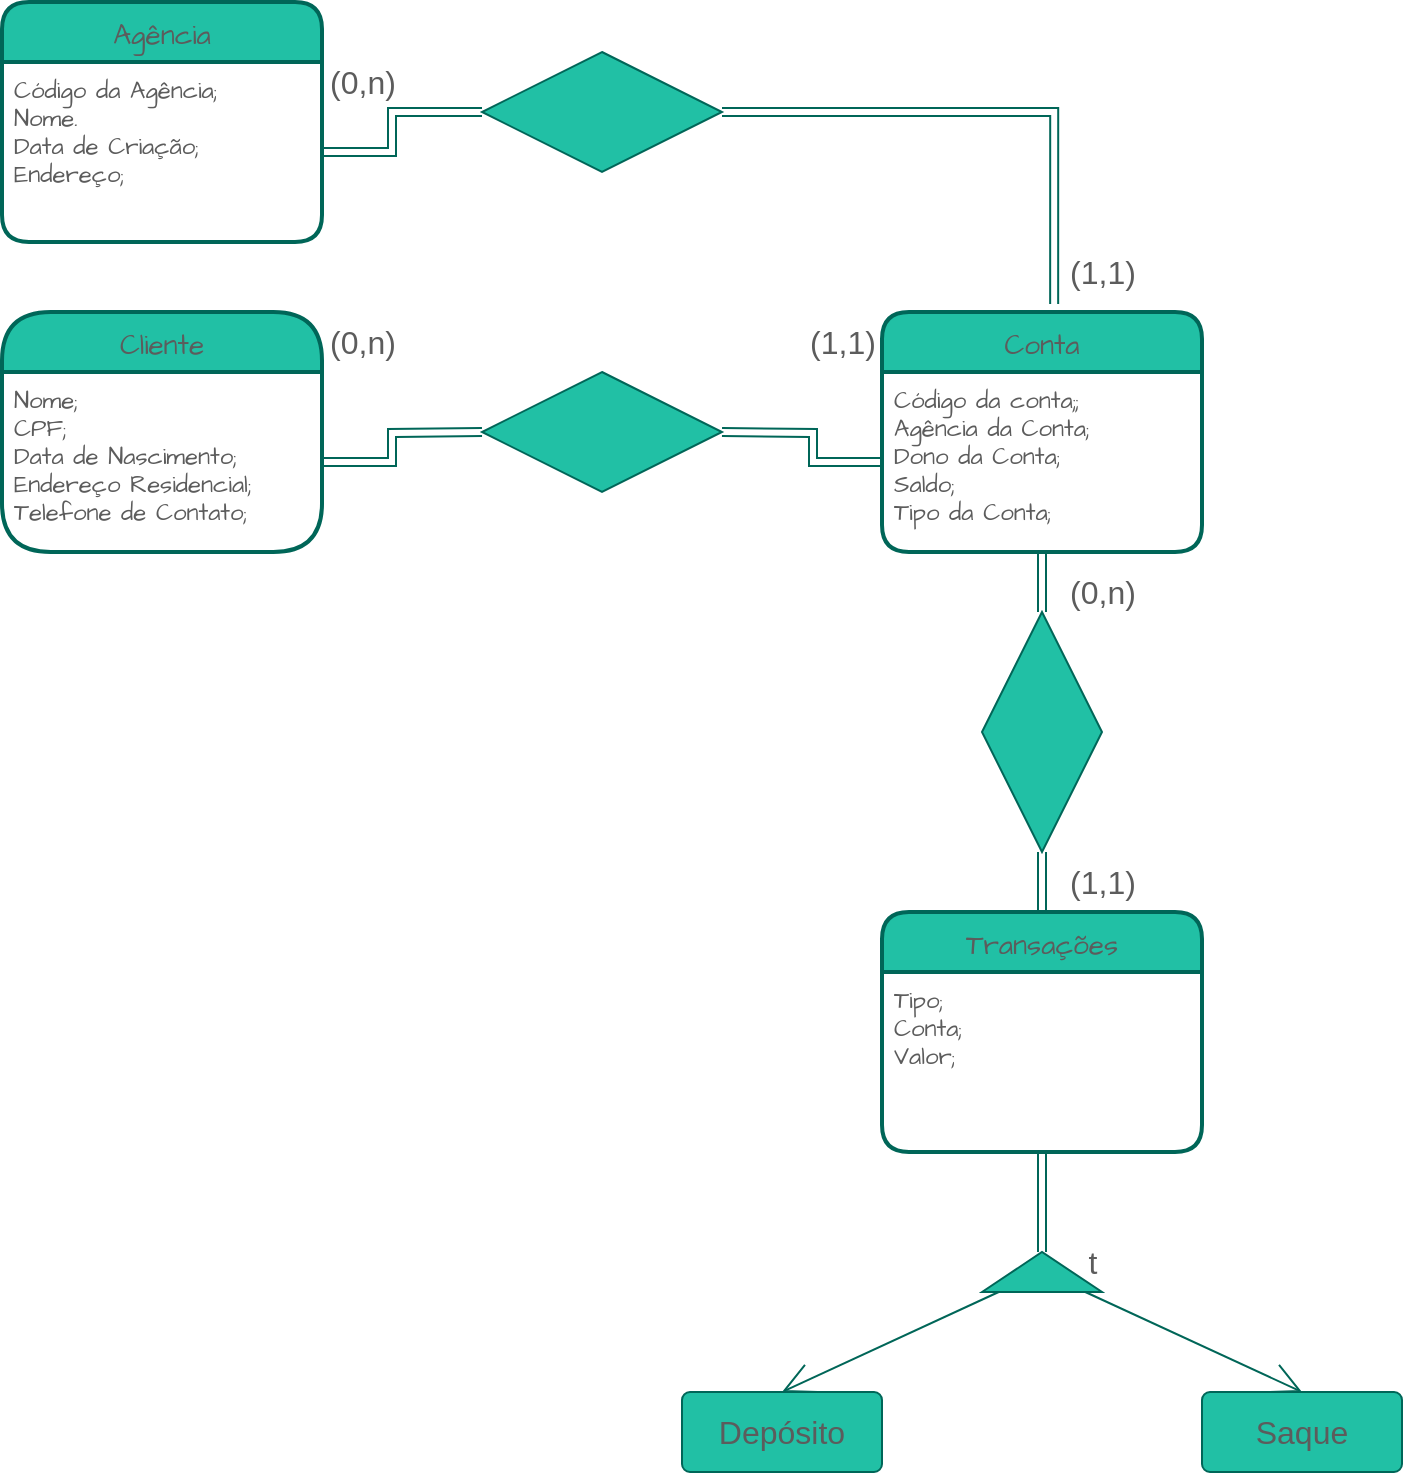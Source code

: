 <mxfile version="20.3.0" type="device"><diagram id="R2lEEEUBdFMjLlhIrx00" name="Page-1"><mxGraphModel dx="2448" dy="1850" grid="1" gridSize="10" guides="1" tooltips="1" connect="1" arrows="1" fold="1" page="1" pageScale="1" pageWidth="850" pageHeight="1100" math="0" shadow="0" extFonts="Permanent Marker^https://fonts.googleapis.com/css?family=Permanent+Marker"><root><mxCell id="0"/><mxCell id="1" parent="0"/><mxCell id="W_4lHKTOMTtghOL3pRQw-3" value="Cliente" style="swimlane;childLayout=stackLayout;horizontal=1;startSize=30;horizontalStack=0;rounded=1;fontSize=14;fontStyle=0;strokeWidth=2;resizeParent=0;resizeLast=1;shadow=0;dashed=0;align=center;hachureGap=4;fontFamily=Architects Daughter;fontSource=https%3A%2F%2Ffonts.googleapis.com%2Fcss%3Ffamily%3DArchitects%2BDaughter;fillColor=#21C0A5;strokeColor=#006658;fontColor=#5C5C5C;arcSize=27;" vertex="1" parent="1"><mxGeometry x="-460" y="-940" width="160" height="120" as="geometry"><mxRectangle x="250" y="-360" width="80" height="30" as="alternateBounds"/></mxGeometry></mxCell><mxCell id="W_4lHKTOMTtghOL3pRQw-4" value="Nome;&#10;CPF;&#10;Data de Nascimento;&#10;Endereço Residencial;&#10;Telefone de Contato;" style="align=left;strokeColor=none;fillColor=none;spacingLeft=4;fontSize=12;verticalAlign=top;resizable=0;rotatable=0;part=1;hachureGap=4;fontFamily=Architects Daughter;fontSource=https%3A%2F%2Ffonts.googleapis.com%2Fcss%3Ffamily%3DArchitects%2BDaughter;fontColor=#5C5C5C;" vertex="1" parent="W_4lHKTOMTtghOL3pRQw-3"><mxGeometry y="30" width="160" height="90" as="geometry"/></mxCell><mxCell id="W_4lHKTOMTtghOL3pRQw-5" value="Agência" style="swimlane;childLayout=stackLayout;horizontal=1;startSize=30;horizontalStack=0;rounded=1;fontSize=14;fontStyle=0;strokeWidth=2;resizeParent=0;resizeLast=1;shadow=0;dashed=0;align=center;hachureGap=4;fontFamily=Architects Daughter;fontSource=https%3A%2F%2Ffonts.googleapis.com%2Fcss%3Ffamily%3DArchitects%2BDaughter;fillColor=#21C0A5;strokeColor=#006658;fontColor=#5C5C5C;" vertex="1" parent="1"><mxGeometry x="-460" y="-1095" width="160" height="120" as="geometry"/></mxCell><mxCell id="W_4lHKTOMTtghOL3pRQw-6" value="Código da Agência;&#10;Nome.&#10;Data de Criação;&#10;Endereço;" style="align=left;strokeColor=none;fillColor=none;spacingLeft=4;fontSize=12;verticalAlign=top;resizable=0;rotatable=0;part=1;hachureGap=4;fontFamily=Architects Daughter;fontSource=https%3A%2F%2Ffonts.googleapis.com%2Fcss%3Ffamily%3DArchitects%2BDaughter;fontColor=#5C5C5C;" vertex="1" parent="W_4lHKTOMTtghOL3pRQw-5"><mxGeometry y="30" width="160" height="90" as="geometry"/></mxCell><mxCell id="W_4lHKTOMTtghOL3pRQw-7" value="Conta" style="swimlane;childLayout=stackLayout;horizontal=1;startSize=30;horizontalStack=0;rounded=1;fontSize=14;fontStyle=0;strokeWidth=2;resizeParent=0;resizeLast=1;shadow=0;dashed=0;align=center;hachureGap=4;fontFamily=Architects Daughter;fontSource=https%3A%2F%2Ffonts.googleapis.com%2Fcss%3Ffamily%3DArchitects%2BDaughter;fillColor=#21C0A5;strokeColor=#006658;fontColor=#5C5C5C;" vertex="1" parent="1"><mxGeometry x="-20" y="-940" width="160" height="120" as="geometry"><mxRectangle x="250" y="-520" width="80" height="30" as="alternateBounds"/></mxGeometry></mxCell><mxCell id="W_4lHKTOMTtghOL3pRQw-8" value="Código da conta;;&#10;Agência da Conta;&#10;Dono da Conta;&#10;Saldo;&#10;Tipo da Conta;" style="align=left;strokeColor=none;fillColor=none;spacingLeft=4;fontSize=12;verticalAlign=top;resizable=0;rotatable=0;part=1;hachureGap=4;fontFamily=Architects Daughter;fontSource=https%3A%2F%2Ffonts.googleapis.com%2Fcss%3Ffamily%3DArchitects%2BDaughter;fontColor=#5C5C5C;" vertex="1" parent="W_4lHKTOMTtghOL3pRQw-7"><mxGeometry y="30" width="160" height="90" as="geometry"/></mxCell><mxCell id="W_4lHKTOMTtghOL3pRQw-48" style="edgeStyle=none;shape=link;rounded=0;orthogonalLoop=1;jettySize=auto;html=1;entryX=0;entryY=0.5;entryDx=0;entryDy=0;strokeColor=#006658;fontSize=12;fontColor=#5C5C5C;endArrow=open;startSize=14;endSize=14;fillColor=#21C0A5;" edge="1" parent="1" source="W_4lHKTOMTtghOL3pRQw-9" target="W_4lHKTOMTtghOL3pRQw-15"><mxGeometry relative="1" as="geometry"/></mxCell><mxCell id="W_4lHKTOMTtghOL3pRQw-9" value="Transações" style="swimlane;childLayout=stackLayout;horizontal=1;startSize=30;horizontalStack=0;rounded=1;fontSize=14;fontStyle=0;strokeWidth=2;resizeParent=0;resizeLast=1;shadow=0;dashed=0;align=center;hachureGap=4;fontFamily=Architects Daughter;fontSource=https%3A%2F%2Ffonts.googleapis.com%2Fcss%3Ffamily%3DArchitects%2BDaughter;fillColor=#21C0A5;strokeColor=#006658;fontColor=#5C5C5C;" vertex="1" parent="1"><mxGeometry x="-20" y="-640" width="160" height="120" as="geometry"/></mxCell><mxCell id="W_4lHKTOMTtghOL3pRQw-10" value="Tipo;&#10;Conta;&#10;Valor;" style="align=left;strokeColor=none;fillColor=none;spacingLeft=4;fontSize=12;verticalAlign=top;resizable=0;rotatable=0;part=1;hachureGap=4;fontFamily=Architects Daughter;fontSource=https%3A%2F%2Ffonts.googleapis.com%2Fcss%3Ffamily%3DArchitects%2BDaughter;fontColor=#5C5C5C;" vertex="1" parent="W_4lHKTOMTtghOL3pRQw-9"><mxGeometry y="30" width="160" height="90" as="geometry"/></mxCell><mxCell id="W_4lHKTOMTtghOL3pRQw-15" value="" style="shape=rhombus;perimeter=rhombusPerimeter;whiteSpace=wrap;html=1;align=center;fontSize=16;fillColor=#21C0A5;strokeColor=#006658;fontColor=#5C5C5C;rotation=-90;" vertex="1" parent="1"><mxGeometry y="-760" width="120" height="60" as="geometry"/></mxCell><mxCell id="W_4lHKTOMTtghOL3pRQw-20" value="(0,n)" style="text;html=1;align=center;verticalAlign=middle;resizable=0;points=[];autosize=1;strokeColor=none;fillColor=none;fontSize=16;fontColor=#5C5C5C;" vertex="1" parent="1"><mxGeometry x="-310" y="-940" width="60" height="30" as="geometry"/></mxCell><mxCell id="W_4lHKTOMTtghOL3pRQw-21" value="(1,1)" style="text;html=1;align=center;verticalAlign=middle;resizable=0;points=[];autosize=1;strokeColor=none;fillColor=none;fontSize=16;fontColor=#5C5C5C;" vertex="1" parent="1"><mxGeometry x="-70" y="-940" width="60" height="30" as="geometry"/></mxCell><mxCell id="W_4lHKTOMTtghOL3pRQw-26" style="edgeStyle=orthogonalEdgeStyle;shape=link;curved=1;rounded=0;orthogonalLoop=1;jettySize=auto;html=1;entryX=0;entryY=0.5;entryDx=0;entryDy=0;strokeColor=#006658;fontSize=12;fontColor=#5C5C5C;endArrow=open;startSize=14;endSize=14;fillColor=#21C0A5;" edge="1" parent="1" source="W_4lHKTOMTtghOL3pRQw-4"><mxGeometry relative="1" as="geometry"><mxPoint x="-220" y="-880" as="targetPoint"/></mxGeometry></mxCell><mxCell id="W_4lHKTOMTtghOL3pRQw-27" style="edgeStyle=orthogonalEdgeStyle;shape=link;curved=1;rounded=0;orthogonalLoop=1;jettySize=auto;html=1;entryX=1;entryY=0.5;entryDx=0;entryDy=0;strokeColor=#006658;fontSize=12;fontColor=#5C5C5C;endArrow=open;startSize=14;endSize=14;fillColor=#21C0A5;" edge="1" parent="1" source="W_4lHKTOMTtghOL3pRQw-8"><mxGeometry relative="1" as="geometry"><mxPoint x="-100" y="-880" as="targetPoint"/></mxGeometry></mxCell><mxCell id="W_4lHKTOMTtghOL3pRQw-33" style="edgeStyle=orthogonalEdgeStyle;shape=link;curved=1;rounded=0;orthogonalLoop=1;jettySize=auto;html=1;strokeColor=#006658;fontSize=12;fontColor=#5C5C5C;endArrow=open;startSize=14;endSize=14;fillColor=#21C0A5;entryX=0.538;entryY=-0.033;entryDx=0;entryDy=0;entryPerimeter=0;" edge="1" parent="1" source="W_4lHKTOMTtghOL3pRQw-28" target="W_4lHKTOMTtghOL3pRQw-7"><mxGeometry relative="1" as="geometry"><mxPoint x="80" y="-1040" as="targetPoint"/></mxGeometry></mxCell><mxCell id="W_4lHKTOMTtghOL3pRQw-28" value="" style="shape=rhombus;perimeter=rhombusPerimeter;whiteSpace=wrap;html=1;align=center;fontSize=16;fillColor=#21C0A5;strokeColor=#006658;fontColor=#5C5C5C;rotation=0;" vertex="1" parent="1"><mxGeometry x="-220" y="-1070" width="120" height="60" as="geometry"/></mxCell><mxCell id="W_4lHKTOMTtghOL3pRQw-29" style="edgeStyle=orthogonalEdgeStyle;shape=link;curved=1;rounded=0;orthogonalLoop=1;jettySize=auto;html=1;entryX=0;entryY=0.5;entryDx=0;entryDy=0;strokeColor=#006658;fontSize=12;fontColor=#5C5C5C;endArrow=open;startSize=14;endSize=14;fillColor=#21C0A5;" edge="1" parent="1" source="W_4lHKTOMTtghOL3pRQw-6" target="W_4lHKTOMTtghOL3pRQw-28"><mxGeometry relative="1" as="geometry"/></mxCell><mxCell id="W_4lHKTOMTtghOL3pRQw-31" value="(1,1)" style="text;html=1;align=center;verticalAlign=middle;resizable=0;points=[];autosize=1;strokeColor=none;fillColor=none;fontSize=16;fontColor=#5C5C5C;" vertex="1" parent="1"><mxGeometry x="60" y="-975" width="60" height="30" as="geometry"/></mxCell><mxCell id="W_4lHKTOMTtghOL3pRQw-32" value="(0,n)" style="text;html=1;align=center;verticalAlign=middle;resizable=0;points=[];autosize=1;strokeColor=none;fillColor=none;fontSize=16;fontColor=#5C5C5C;" vertex="1" parent="1"><mxGeometry x="-310" y="-1070" width="60" height="30" as="geometry"/></mxCell><mxCell id="W_4lHKTOMTtghOL3pRQw-42" style="edgeStyle=none;rounded=0;orthogonalLoop=1;jettySize=auto;html=1;entryX=0.5;entryY=0;entryDx=0;entryDy=0;strokeColor=#006658;fontSize=12;fontColor=#5C5C5C;endArrow=open;startSize=14;endSize=14;fillColor=#21C0A5;" edge="1" parent="1" source="W_4lHKTOMTtghOL3pRQw-34" target="W_4lHKTOMTtghOL3pRQw-37"><mxGeometry relative="1" as="geometry"/></mxCell><mxCell id="W_4lHKTOMTtghOL3pRQw-43" style="edgeStyle=none;rounded=0;orthogonalLoop=1;jettySize=auto;html=1;entryX=0.5;entryY=0;entryDx=0;entryDy=0;strokeColor=#006658;fontSize=12;fontColor=#5C5C5C;endArrow=open;startSize=14;endSize=14;fillColor=#21C0A5;" edge="1" parent="1" source="W_4lHKTOMTtghOL3pRQw-34" target="W_4lHKTOMTtghOL3pRQw-38"><mxGeometry relative="1" as="geometry"/></mxCell><mxCell id="W_4lHKTOMTtghOL3pRQw-34" value="" style="triangle;whiteSpace=wrap;html=1;strokeColor=#006658;fontSize=16;fontColor=#5C5C5C;fillColor=#21C0A5;rotation=-90;" vertex="1" parent="1"><mxGeometry x="50" y="-490" width="20" height="60" as="geometry"/></mxCell><mxCell id="W_4lHKTOMTtghOL3pRQw-36" style="edgeStyle=orthogonalEdgeStyle;shape=link;curved=1;rounded=0;orthogonalLoop=1;jettySize=auto;html=1;entryX=1;entryY=0.5;entryDx=0;entryDy=0;strokeColor=#006658;fontSize=12;fontColor=#5C5C5C;endArrow=open;startSize=14;endSize=14;fillColor=#21C0A5;" edge="1" parent="1" source="W_4lHKTOMTtghOL3pRQw-10" target="W_4lHKTOMTtghOL3pRQw-34"><mxGeometry relative="1" as="geometry"/></mxCell><mxCell id="W_4lHKTOMTtghOL3pRQw-37" value="Depósito" style="rounded=1;arcSize=10;whiteSpace=wrap;html=1;align=center;strokeColor=#006658;fontSize=16;fontColor=#5C5C5C;fillColor=#21C0A5;" vertex="1" parent="1"><mxGeometry x="-120" y="-400" width="100" height="40" as="geometry"/></mxCell><mxCell id="W_4lHKTOMTtghOL3pRQw-38" value="Saque" style="rounded=1;arcSize=10;whiteSpace=wrap;html=1;align=center;strokeColor=#006658;fontSize=16;fontColor=#5C5C5C;fillColor=#21C0A5;" vertex="1" parent="1"><mxGeometry x="140" y="-400" width="100" height="40" as="geometry"/></mxCell><mxCell id="W_4lHKTOMTtghOL3pRQw-46" value="" style="shape=rhombus;perimeter=rhombusPerimeter;whiteSpace=wrap;html=1;align=center;fontSize=16;fillColor=#21C0A5;strokeColor=#006658;fontColor=#5C5C5C;rotation=0;" vertex="1" parent="1"><mxGeometry x="-220" y="-910" width="120" height="60" as="geometry"/></mxCell><mxCell id="W_4lHKTOMTtghOL3pRQw-47" style="edgeStyle=none;shape=link;rounded=0;orthogonalLoop=1;jettySize=auto;html=1;entryX=1;entryY=0.5;entryDx=0;entryDy=0;strokeColor=#006658;fontSize=12;fontColor=#5C5C5C;endArrow=open;startSize=14;endSize=14;fillColor=#21C0A5;" edge="1" parent="1" source="W_4lHKTOMTtghOL3pRQw-8" target="W_4lHKTOMTtghOL3pRQw-15"><mxGeometry relative="1" as="geometry"/></mxCell><mxCell id="W_4lHKTOMTtghOL3pRQw-49" value="(0,n)" style="text;html=1;align=center;verticalAlign=middle;resizable=0;points=[];autosize=1;strokeColor=none;fillColor=none;fontSize=16;fontColor=#5C5C5C;" vertex="1" parent="1"><mxGeometry x="60" y="-815" width="60" height="30" as="geometry"/></mxCell><mxCell id="W_4lHKTOMTtghOL3pRQw-50" value="(1,1)" style="text;html=1;align=center;verticalAlign=middle;resizable=0;points=[];autosize=1;strokeColor=none;fillColor=none;fontSize=16;fontColor=#5C5C5C;" vertex="1" parent="1"><mxGeometry x="60" y="-670" width="60" height="30" as="geometry"/></mxCell><mxCell id="W_4lHKTOMTtghOL3pRQw-51" value="t" style="text;html=1;align=center;verticalAlign=middle;resizable=0;points=[];autosize=1;strokeColor=none;fillColor=none;fontSize=16;fontColor=#5C5C5C;" vertex="1" parent="1"><mxGeometry x="70" y="-480" width="30" height="30" as="geometry"/></mxCell></root></mxGraphModel></diagram></mxfile>